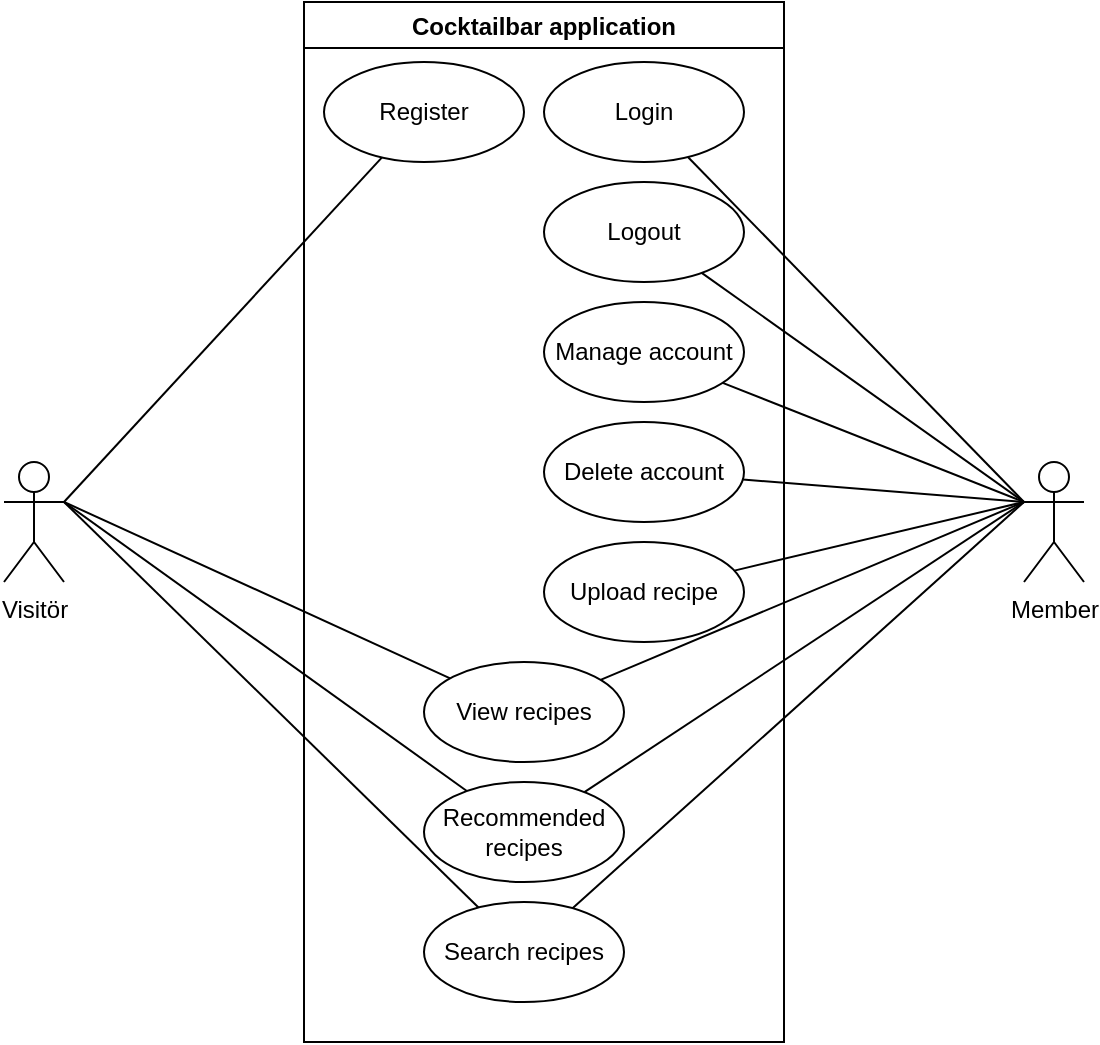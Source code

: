 <mxfile version="17.1.2" type="device"><diagram id="dQoQJu0nrUtKwQsVPwIs" name="Page-1"><mxGraphModel dx="711" dy="386" grid="1" gridSize="10" guides="1" tooltips="1" connect="1" arrows="1" fold="1" page="1" pageScale="1" pageWidth="827" pageHeight="1169" math="0" shadow="0"><root><mxCell id="0"/><mxCell id="1" parent="0"/><mxCell id="Ahvbp8zIc1aX7tHA2-Ch-9" style="rounded=0;orthogonalLoop=1;jettySize=auto;html=1;exitX=1;exitY=0.333;exitDx=0;exitDy=0;exitPerimeter=0;fontColor=#000000;endArrow=none;endFill=0;" edge="1" parent="1" source="Ahvbp8zIc1aX7tHA2-Ch-1" target="Ahvbp8zIc1aX7tHA2-Ch-5"><mxGeometry relative="1" as="geometry"/></mxCell><mxCell id="Ahvbp8zIc1aX7tHA2-Ch-10" style="edgeStyle=none;rounded=0;orthogonalLoop=1;jettySize=auto;html=1;exitX=1;exitY=0.333;exitDx=0;exitDy=0;exitPerimeter=0;fontColor=#000000;endArrow=none;endFill=0;" edge="1" parent="1" source="Ahvbp8zIc1aX7tHA2-Ch-1" target="Ahvbp8zIc1aX7tHA2-Ch-7"><mxGeometry relative="1" as="geometry"/></mxCell><mxCell id="Ahvbp8zIc1aX7tHA2-Ch-12" style="edgeStyle=none;rounded=0;orthogonalLoop=1;jettySize=auto;html=1;exitX=1;exitY=0.333;exitDx=0;exitDy=0;exitPerimeter=0;fontColor=#000000;endArrow=none;endFill=0;" edge="1" parent="1" source="Ahvbp8zIc1aX7tHA2-Ch-1" target="Ahvbp8zIc1aX7tHA2-Ch-6"><mxGeometry relative="1" as="geometry"/></mxCell><mxCell id="Ahvbp8zIc1aX7tHA2-Ch-13" style="edgeStyle=none;rounded=0;orthogonalLoop=1;jettySize=auto;html=1;exitX=1;exitY=0.333;exitDx=0;exitDy=0;exitPerimeter=0;fontColor=#000000;endArrow=none;endFill=0;" edge="1" parent="1" source="Ahvbp8zIc1aX7tHA2-Ch-1" target="Ahvbp8zIc1aX7tHA2-Ch-8"><mxGeometry relative="1" as="geometry"/></mxCell><mxCell id="Ahvbp8zIc1aX7tHA2-Ch-1" value="Visitör" style="shape=umlActor;verticalLabelPosition=bottom;verticalAlign=top;html=1;outlineConnect=0;" vertex="1" parent="1"><mxGeometry x="130" y="390" width="30" height="60" as="geometry"/></mxCell><mxCell id="Ahvbp8zIc1aX7tHA2-Ch-4" value="Cocktailbar application" style="swimlane;fontColor=#000000;" vertex="1" parent="1"><mxGeometry x="280" y="160" width="240" height="520" as="geometry"/></mxCell><mxCell id="Ahvbp8zIc1aX7tHA2-Ch-5" value="Register" style="ellipse;whiteSpace=wrap;html=1;fontColor=#000000;" vertex="1" parent="Ahvbp8zIc1aX7tHA2-Ch-4"><mxGeometry x="10" y="30" width="100" height="50" as="geometry"/></mxCell><mxCell id="Ahvbp8zIc1aX7tHA2-Ch-6" value="View recipes" style="ellipse;whiteSpace=wrap;html=1;fontColor=#000000;" vertex="1" parent="Ahvbp8zIc1aX7tHA2-Ch-4"><mxGeometry x="60" y="330" width="100" height="50" as="geometry"/></mxCell><mxCell id="Ahvbp8zIc1aX7tHA2-Ch-7" value="Search recipes" style="ellipse;whiteSpace=wrap;html=1;fontColor=#000000;" vertex="1" parent="Ahvbp8zIc1aX7tHA2-Ch-4"><mxGeometry x="60" y="450" width="100" height="50" as="geometry"/></mxCell><mxCell id="Ahvbp8zIc1aX7tHA2-Ch-8" value="Recommended recipes" style="ellipse;whiteSpace=wrap;html=1;fontColor=#000000;" vertex="1" parent="Ahvbp8zIc1aX7tHA2-Ch-4"><mxGeometry x="60" y="390" width="100" height="50" as="geometry"/></mxCell><mxCell id="Ahvbp8zIc1aX7tHA2-Ch-14" value="Login" style="ellipse;whiteSpace=wrap;html=1;fontColor=#000000;" vertex="1" parent="Ahvbp8zIc1aX7tHA2-Ch-4"><mxGeometry x="120" y="30" width="100" height="50" as="geometry"/></mxCell><mxCell id="Ahvbp8zIc1aX7tHA2-Ch-15" value="Logout" style="ellipse;whiteSpace=wrap;html=1;fontColor=#000000;" vertex="1" parent="Ahvbp8zIc1aX7tHA2-Ch-4"><mxGeometry x="120" y="90" width="100" height="50" as="geometry"/></mxCell><mxCell id="Ahvbp8zIc1aX7tHA2-Ch-16" value="Manage account" style="ellipse;whiteSpace=wrap;html=1;fontColor=#000000;" vertex="1" parent="Ahvbp8zIc1aX7tHA2-Ch-4"><mxGeometry x="120" y="150" width="100" height="50" as="geometry"/></mxCell><mxCell id="Ahvbp8zIc1aX7tHA2-Ch-17" value="Delete account" style="ellipse;whiteSpace=wrap;html=1;fontColor=#000000;" vertex="1" parent="Ahvbp8zIc1aX7tHA2-Ch-4"><mxGeometry x="120" y="210" width="100" height="50" as="geometry"/></mxCell><mxCell id="Ahvbp8zIc1aX7tHA2-Ch-18" value="Upload recipe" style="ellipse;whiteSpace=wrap;html=1;fontColor=#000000;" vertex="1" parent="Ahvbp8zIc1aX7tHA2-Ch-4"><mxGeometry x="120" y="270" width="100" height="50" as="geometry"/></mxCell><mxCell id="Ahvbp8zIc1aX7tHA2-Ch-24" style="edgeStyle=none;rounded=0;orthogonalLoop=1;jettySize=auto;html=1;exitX=0;exitY=0.333;exitDx=0;exitDy=0;exitPerimeter=0;fontColor=#000000;endArrow=none;endFill=0;" edge="1" parent="1" source="Ahvbp8zIc1aX7tHA2-Ch-21" target="Ahvbp8zIc1aX7tHA2-Ch-14"><mxGeometry relative="1" as="geometry"/></mxCell><mxCell id="Ahvbp8zIc1aX7tHA2-Ch-25" style="edgeStyle=none;rounded=0;orthogonalLoop=1;jettySize=auto;html=1;exitX=0;exitY=0.333;exitDx=0;exitDy=0;exitPerimeter=0;fontColor=#000000;endArrow=none;endFill=0;" edge="1" parent="1" source="Ahvbp8zIc1aX7tHA2-Ch-21" target="Ahvbp8zIc1aX7tHA2-Ch-15"><mxGeometry relative="1" as="geometry"/></mxCell><mxCell id="Ahvbp8zIc1aX7tHA2-Ch-26" style="edgeStyle=none;rounded=0;orthogonalLoop=1;jettySize=auto;html=1;exitX=0;exitY=0.333;exitDx=0;exitDy=0;exitPerimeter=0;fontColor=#000000;endArrow=none;endFill=0;" edge="1" parent="1" source="Ahvbp8zIc1aX7tHA2-Ch-21" target="Ahvbp8zIc1aX7tHA2-Ch-16"><mxGeometry relative="1" as="geometry"/></mxCell><mxCell id="Ahvbp8zIc1aX7tHA2-Ch-28" style="edgeStyle=none;rounded=0;orthogonalLoop=1;jettySize=auto;html=1;exitX=0;exitY=0.333;exitDx=0;exitDy=0;exitPerimeter=0;fontColor=#000000;endArrow=none;endFill=0;" edge="1" parent="1" source="Ahvbp8zIc1aX7tHA2-Ch-21" target="Ahvbp8zIc1aX7tHA2-Ch-17"><mxGeometry relative="1" as="geometry"/></mxCell><mxCell id="Ahvbp8zIc1aX7tHA2-Ch-29" style="edgeStyle=none;rounded=0;orthogonalLoop=1;jettySize=auto;html=1;exitX=0;exitY=0.333;exitDx=0;exitDy=0;exitPerimeter=0;fontColor=#000000;endArrow=none;endFill=0;" edge="1" parent="1" source="Ahvbp8zIc1aX7tHA2-Ch-21" target="Ahvbp8zIc1aX7tHA2-Ch-18"><mxGeometry relative="1" as="geometry"/></mxCell><mxCell id="Ahvbp8zIc1aX7tHA2-Ch-30" style="edgeStyle=none;rounded=0;orthogonalLoop=1;jettySize=auto;html=1;exitX=0;exitY=0.333;exitDx=0;exitDy=0;exitPerimeter=0;fontColor=#000000;endArrow=none;endFill=0;" edge="1" parent="1" source="Ahvbp8zIc1aX7tHA2-Ch-21" target="Ahvbp8zIc1aX7tHA2-Ch-6"><mxGeometry relative="1" as="geometry"/></mxCell><mxCell id="Ahvbp8zIc1aX7tHA2-Ch-31" style="edgeStyle=none;rounded=0;orthogonalLoop=1;jettySize=auto;html=1;exitX=0;exitY=0.333;exitDx=0;exitDy=0;exitPerimeter=0;fontColor=#000000;endArrow=none;endFill=0;" edge="1" parent="1" source="Ahvbp8zIc1aX7tHA2-Ch-21" target="Ahvbp8zIc1aX7tHA2-Ch-8"><mxGeometry relative="1" as="geometry"/></mxCell><mxCell id="Ahvbp8zIc1aX7tHA2-Ch-32" style="edgeStyle=none;rounded=0;orthogonalLoop=1;jettySize=auto;html=1;exitX=0;exitY=0.333;exitDx=0;exitDy=0;exitPerimeter=0;fontColor=#000000;endArrow=none;endFill=0;" edge="1" parent="1" source="Ahvbp8zIc1aX7tHA2-Ch-21" target="Ahvbp8zIc1aX7tHA2-Ch-7"><mxGeometry relative="1" as="geometry"/></mxCell><mxCell id="Ahvbp8zIc1aX7tHA2-Ch-21" value="Member" style="shape=umlActor;verticalLabelPosition=bottom;verticalAlign=top;html=1;outlineConnect=0;" vertex="1" parent="1"><mxGeometry x="640" y="390" width="30" height="60" as="geometry"/></mxCell></root></mxGraphModel></diagram></mxfile>